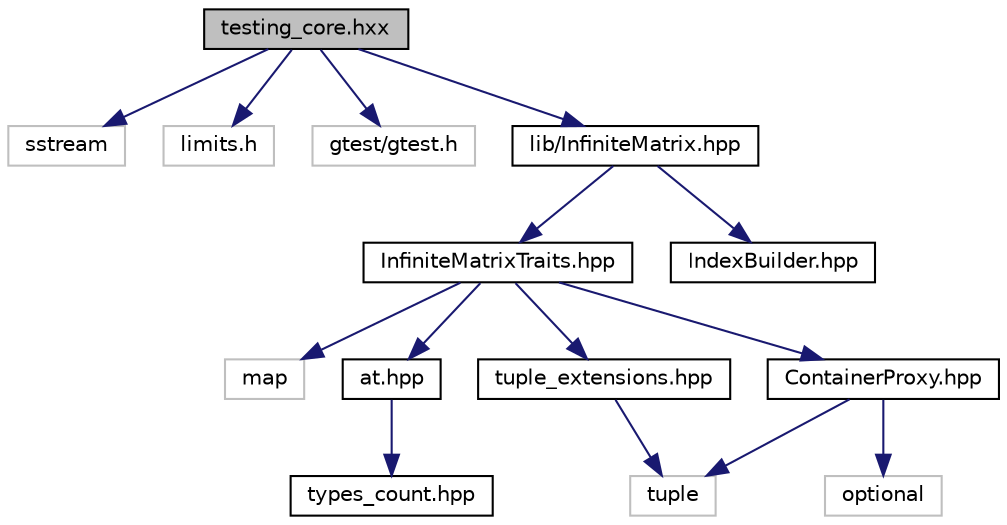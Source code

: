 digraph "testing_core.hxx"
{
  edge [fontname="Helvetica",fontsize="10",labelfontname="Helvetica",labelfontsize="10"];
  node [fontname="Helvetica",fontsize="10",shape=record];
  Node1 [label="testing_core.hxx",height=0.2,width=0.4,color="black", fillcolor="grey75", style="filled", fontcolor="black"];
  Node1 -> Node2 [color="midnightblue",fontsize="10",style="solid",fontname="Helvetica"];
  Node2 [label="sstream",height=0.2,width=0.4,color="grey75", fillcolor="white", style="filled"];
  Node1 -> Node3 [color="midnightblue",fontsize="10",style="solid",fontname="Helvetica"];
  Node3 [label="limits.h",height=0.2,width=0.4,color="grey75", fillcolor="white", style="filled"];
  Node1 -> Node4 [color="midnightblue",fontsize="10",style="solid",fontname="Helvetica"];
  Node4 [label="gtest/gtest.h",height=0.2,width=0.4,color="grey75", fillcolor="white", style="filled"];
  Node1 -> Node5 [color="midnightblue",fontsize="10",style="solid",fontname="Helvetica"];
  Node5 [label="lib/InfiniteMatrix.hpp",height=0.2,width=0.4,color="black", fillcolor="white", style="filled",URL="$InfiniteMatrix_8hpp.html"];
  Node5 -> Node6 [color="midnightblue",fontsize="10",style="solid",fontname="Helvetica"];
  Node6 [label="InfiniteMatrixTraits.hpp",height=0.2,width=0.4,color="black", fillcolor="white", style="filled",URL="$InfiniteMatrixTraits_8hpp.html"];
  Node6 -> Node7 [color="midnightblue",fontsize="10",style="solid",fontname="Helvetica"];
  Node7 [label="map",height=0.2,width=0.4,color="grey75", fillcolor="white", style="filled"];
  Node6 -> Node8 [color="midnightblue",fontsize="10",style="solid",fontname="Helvetica"];
  Node8 [label="at.hpp",height=0.2,width=0.4,color="black", fillcolor="white", style="filled",URL="$at_8hpp.html"];
  Node8 -> Node9 [color="midnightblue",fontsize="10",style="solid",fontname="Helvetica"];
  Node9 [label="types_count.hpp",height=0.2,width=0.4,color="black", fillcolor="white", style="filled",URL="$types__count_8hpp.html"];
  Node6 -> Node10 [color="midnightblue",fontsize="10",style="solid",fontname="Helvetica"];
  Node10 [label="tuple_extensions.hpp",height=0.2,width=0.4,color="black", fillcolor="white", style="filled",URL="$tuple__extensions_8hpp.html"];
  Node10 -> Node11 [color="midnightblue",fontsize="10",style="solid",fontname="Helvetica"];
  Node11 [label="tuple",height=0.2,width=0.4,color="grey75", fillcolor="white", style="filled"];
  Node6 -> Node12 [color="midnightblue",fontsize="10",style="solid",fontname="Helvetica"];
  Node12 [label="ContainerProxy.hpp",height=0.2,width=0.4,color="black", fillcolor="white", style="filled",URL="$ContainerProxy_8hpp.html"];
  Node12 -> Node11 [color="midnightblue",fontsize="10",style="solid",fontname="Helvetica"];
  Node12 -> Node13 [color="midnightblue",fontsize="10",style="solid",fontname="Helvetica"];
  Node13 [label="optional",height=0.2,width=0.4,color="grey75", fillcolor="white", style="filled"];
  Node5 -> Node14 [color="midnightblue",fontsize="10",style="solid",fontname="Helvetica"];
  Node14 [label="IndexBuilder.hpp",height=0.2,width=0.4,color="black", fillcolor="white", style="filled",URL="$IndexBuilder_8hpp.html"];
}

